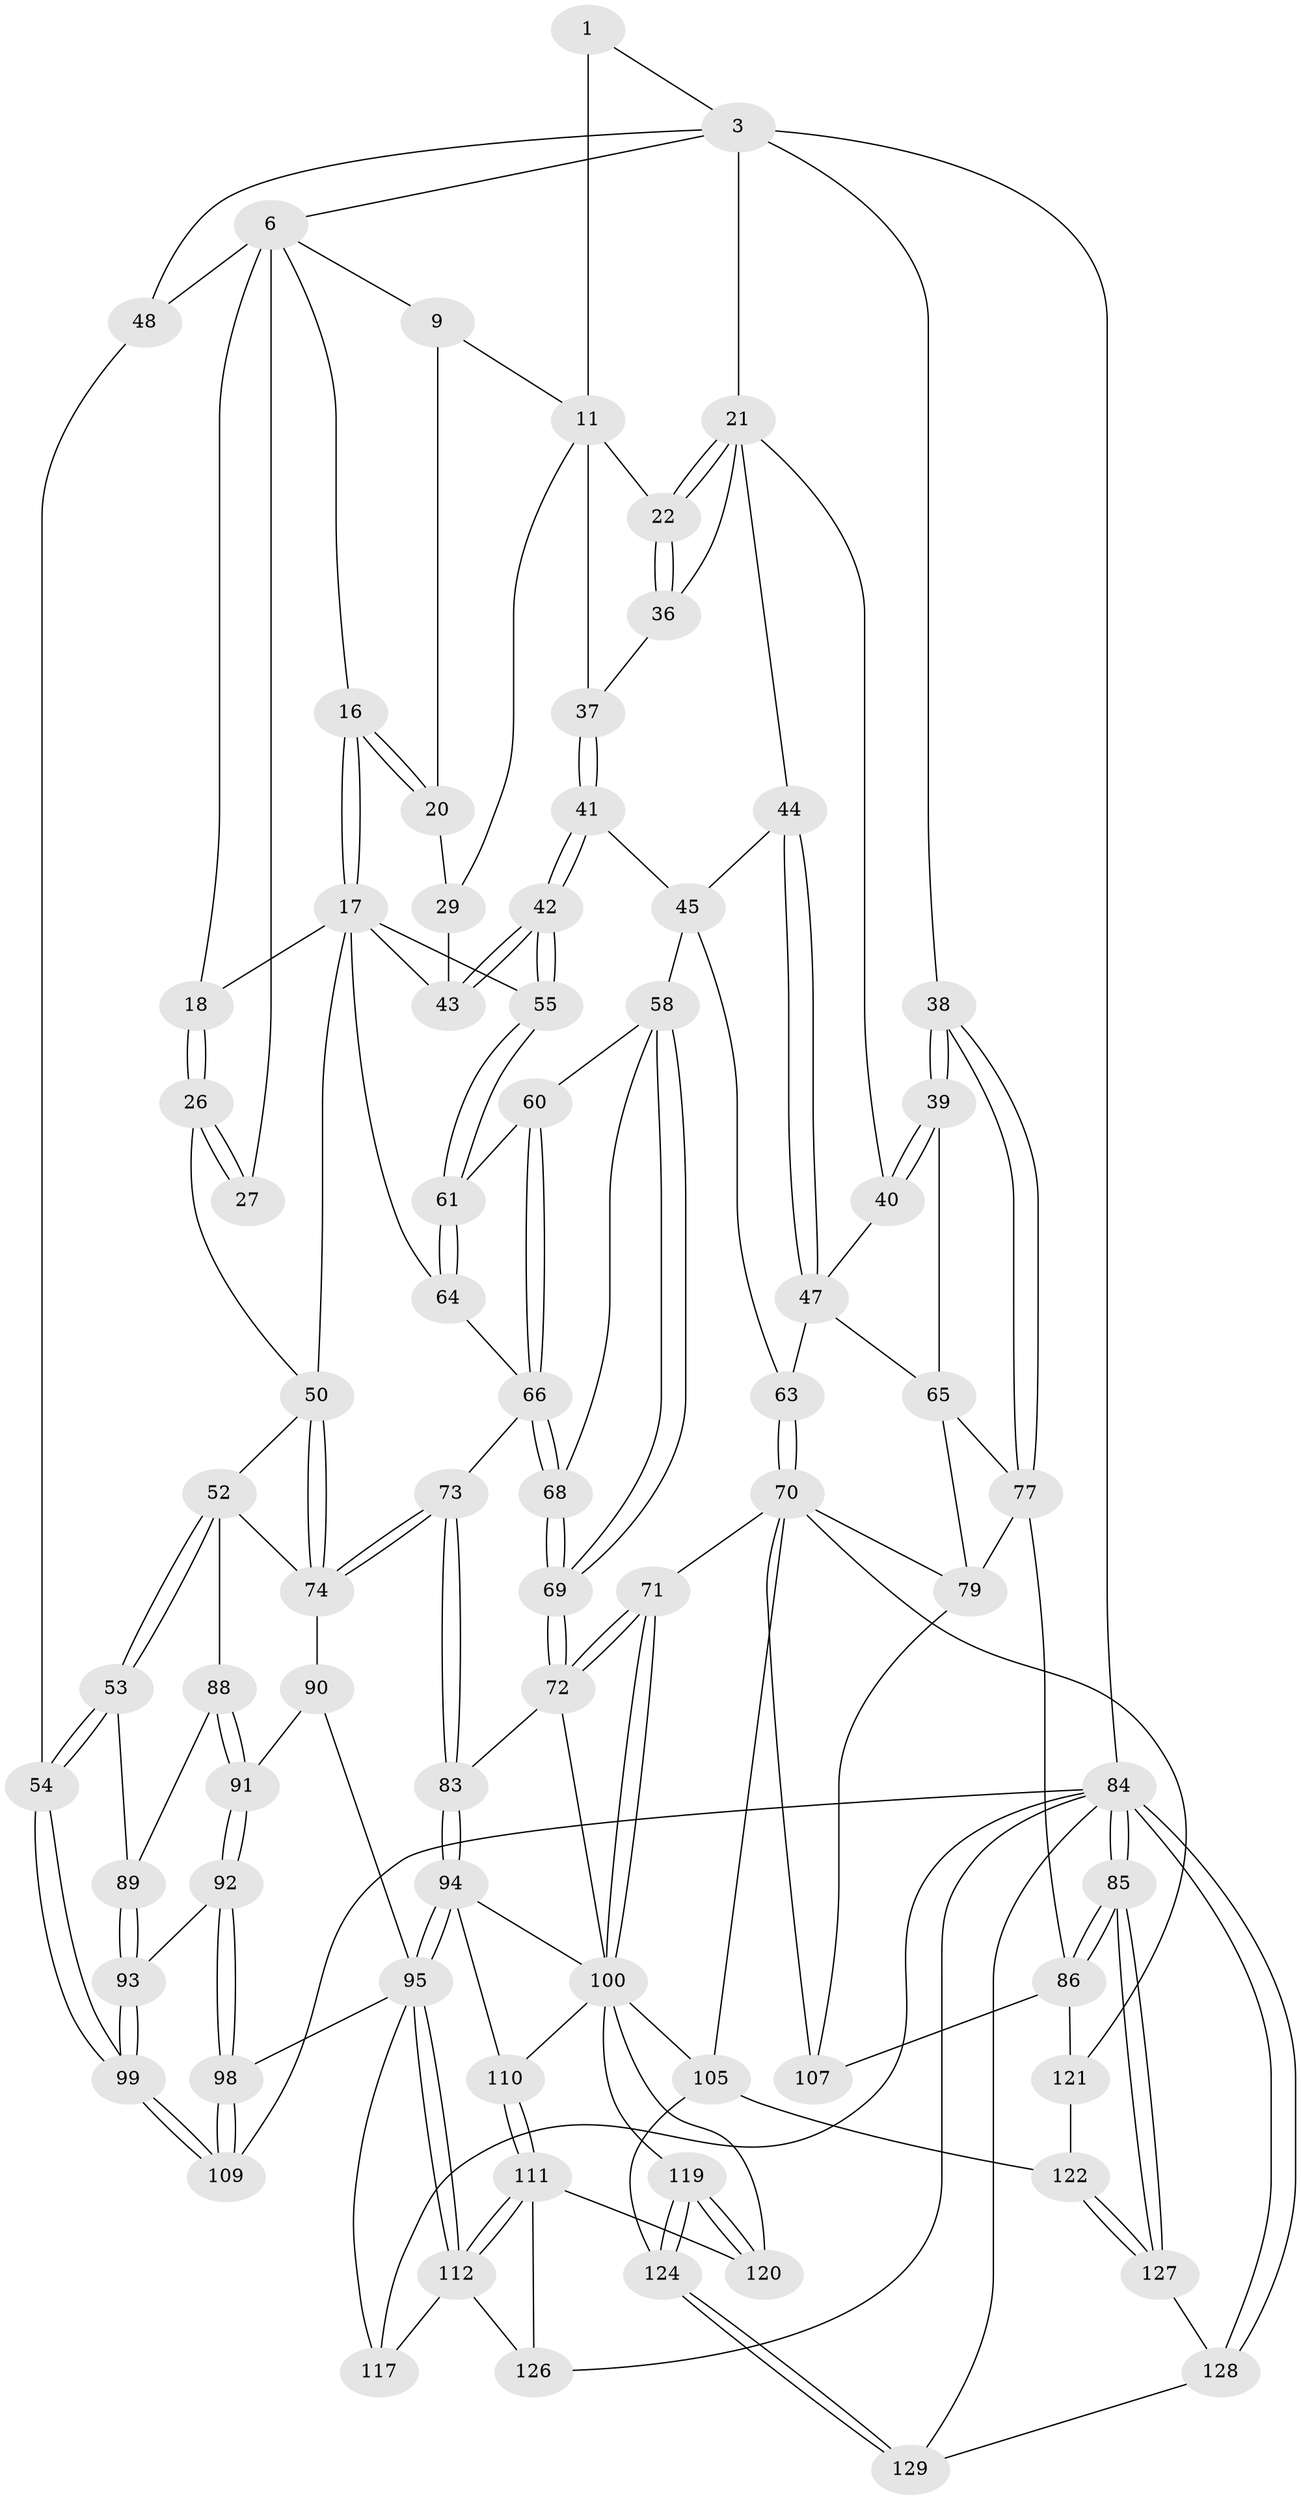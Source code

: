 // original degree distribution, {3: 0.023076923076923078, 4: 0.25384615384615383, 5: 0.46923076923076923, 6: 0.25384615384615383}
// Generated by graph-tools (version 1.1) at 2025/21/03/04/25 18:21:31]
// undirected, 78 vertices, 187 edges
graph export_dot {
graph [start="1"]
  node [color=gray90,style=filled];
  1 [pos="+0.5210664286092425+0",super="+2+10"];
  3 [pos="+0.7916145153957864+0",super="+4"];
  6 [pos="+0+0",super="+24+7"];
  9 [pos="+0.5208757708488362+0",super="+14"];
  11 [pos="+0.5598364889002758+0.12081510156693283",super="+23+12"];
  16 [pos="+0.30302368782759315+0.11660949724790566"];
  17 [pos="+0.30079438224578553+0.12421272480842745",super="+46"];
  18 [pos="+0.22466008121957562+0.19158721294250639"];
  20 [pos="+0.31662300153789336+0.11376535602855213"];
  21 [pos="+0.8258317209770731+0",super="+32"];
  22 [pos="+0.6919821582507913+0.13131330680380304"];
  26 [pos="+0.1985518172789071+0.23130158833629394"];
  27 [pos="+0.15071483930149884+0.21931684244573216"];
  29 [pos="+0.4449959710702112+0.1135319842149733",super="+31"];
  36 [pos="+0.6949523783945891+0.14801388100432136"];
  37 [pos="+0.64587827054484+0.20516023631842792"];
  38 [pos="+1+0.2541869952862948"];
  39 [pos="+1+0.2719546047929849"];
  40 [pos="+0.8766544013984953+0.22834082916921467"];
  41 [pos="+0.6119155377328102+0.29622493909269554"];
  42 [pos="+0.5675701032274045+0.30079329886510753"];
  43 [pos="+0.4983820149080776+0.2554428999956785"];
  44 [pos="+0.7520054198754423+0.28686358642500703"];
  45 [pos="+0.6642722183973273+0.31014367551072775",super="+57"];
  47 [pos="+0.8099118098109032+0.3202168340343045",super="+62"];
  48 [pos="+0+0.25850275247661303"];
  50 [pos="+0.36871276499455713+0.3769071074922697",super="+51"];
  52 [pos="+0.17292479630644236+0.39170316749081935",super="+76"];
  53 [pos="+0+0.4795901374721043"];
  54 [pos="+0+0.4990805705893913"];
  55 [pos="+0.5656183004359285+0.32481900654539686"];
  58 [pos="+0.6359423726062965+0.42171041565595524",super="+59"];
  60 [pos="+0.58759923686028+0.39308007574317994"];
  61 [pos="+0.5656259799054145+0.3283040670201747"];
  63 [pos="+0.794173533277123+0.5354258190300347"];
  64 [pos="+0.5142211698123165+0.43271565951012464"];
  65 [pos="+0.8664435572265099+0.4195747362754938",super="+78"];
  66 [pos="+0.5432212418131502+0.5007992404619303",super="+67"];
  68 [pos="+0.5960578461029832+0.5176159631389731"];
  69 [pos="+0.6111615419692906+0.5248108139489894"];
  70 [pos="+0.786493549930762+0.5656636612510781",super="+81"];
  71 [pos="+0.7584602858299575+0.5781698794241124"];
  72 [pos="+0.6705283745547326+0.5694498489554336",super="+82"];
  73 [pos="+0.4278006969114455+0.5307475377788207"];
  74 [pos="+0.41225729075016093+0.5220784925834494",super="+75"];
  77 [pos="+1+0.5612166817870335",super="+87"];
  79 [pos="+1+0.6210026693076457",super="+80"];
  83 [pos="+0.46140937846441815+0.6480590130735399"];
  84 [pos="+1+1",super="+115"];
  85 [pos="+1+1"];
  86 [pos="+1+0.94354151343676",super="+114"];
  88 [pos="+0.22624410967758316+0.5282903713730759"];
  89 [pos="+0.1666809848510121+0.5835636684338821"];
  90 [pos="+0.29792794197381545+0.6213563925831146"];
  91 [pos="+0.2291147399406862+0.6335428123257488"];
  92 [pos="+0.17008869761070358+0.6776390749770425"];
  93 [pos="+0.1619796434706844+0.663956836055813"];
  94 [pos="+0.4592067227136935+0.6687537468784017",super="+103"];
  95 [pos="+0.3622650737787599+0.7434500676919134",super="+96"];
  98 [pos="+0.17217388139178189+0.6899216298251248"];
  99 [pos="+0+0.5423596752495966"];
  100 [pos="+0.6847669669534846+0.7618357830903016",super="+106+101"];
  105 [pos="+0.7379175279079436+0.8034889619536398",super="+123"];
  107 [pos="+0.924538669209906+0.7281901286764614"];
  109 [pos="+0+1"];
  110 [pos="+0.5337233343615576+0.7943399967716969"];
  111 [pos="+0.4501381004440159+0.8465344550268492",super="+125"];
  112 [pos="+0.37937188273693123+0.7871259041952948",super="+116"];
  117 [pos="+0.15126888181572926+1"];
  119 [pos="+0.6368945093713461+1"];
  120 [pos="+0.590812170371445+0.9583056151344491"];
  121 [pos="+0.8806128701821635+0.8525528492714025"];
  122 [pos="+0.8689455364025518+0.8621093053875136"];
  124 [pos="+0.6398217880865319+1"];
  126 [pos="+0.3899453648959013+0.9526778769622521"];
  127 [pos="+0.8633117962807302+0.9157067081789796"];
  128 [pos="+0.7097800327061035+1"];
  129 [pos="+0.653122290064677+1"];
  1 -- 3;
  1 -- 11 [weight=2];
  3 -- 21 [weight=2];
  3 -- 48;
  3 -- 84 [weight=2];
  3 -- 6;
  3 -- 38;
  6 -- 48;
  6 -- 27 [weight=2];
  6 -- 16;
  6 -- 9;
  6 -- 18;
  9 -- 20;
  9 -- 11;
  11 -- 22;
  11 -- 37;
  11 -- 29;
  16 -- 17;
  16 -- 17;
  16 -- 20;
  16 -- 20;
  17 -- 18;
  17 -- 64;
  17 -- 50;
  17 -- 55;
  17 -- 43;
  18 -- 26;
  18 -- 26;
  20 -- 29;
  21 -- 22;
  21 -- 22;
  21 -- 36;
  21 -- 40;
  21 -- 44;
  22 -- 36;
  22 -- 36;
  26 -- 27;
  26 -- 27;
  26 -- 50;
  29 -- 43;
  36 -- 37;
  37 -- 41;
  37 -- 41;
  38 -- 39;
  38 -- 39;
  38 -- 77;
  38 -- 77;
  39 -- 40;
  39 -- 40;
  39 -- 65;
  40 -- 47;
  41 -- 42;
  41 -- 42;
  41 -- 45;
  42 -- 43;
  42 -- 43;
  42 -- 55;
  42 -- 55;
  44 -- 45;
  44 -- 47;
  44 -- 47;
  45 -- 58;
  45 -- 63;
  47 -- 65;
  47 -- 63;
  48 -- 54;
  50 -- 74;
  50 -- 74;
  50 -- 52;
  52 -- 53;
  52 -- 53;
  52 -- 88;
  52 -- 74;
  53 -- 54;
  53 -- 54;
  53 -- 89;
  54 -- 99;
  54 -- 99;
  55 -- 61;
  55 -- 61;
  58 -- 69;
  58 -- 69;
  58 -- 60;
  58 -- 68;
  60 -- 61;
  60 -- 66;
  60 -- 66;
  61 -- 64;
  61 -- 64;
  63 -- 70;
  63 -- 70;
  64 -- 66;
  65 -- 77;
  65 -- 79;
  66 -- 68;
  66 -- 68;
  66 -- 73;
  68 -- 69;
  68 -- 69;
  69 -- 72;
  69 -- 72;
  70 -- 71;
  70 -- 121;
  70 -- 105;
  70 -- 107;
  70 -- 79;
  71 -- 72;
  71 -- 72;
  71 -- 100;
  71 -- 100;
  72 -- 83;
  72 -- 100;
  73 -- 74;
  73 -- 74;
  73 -- 83;
  73 -- 83;
  74 -- 90;
  77 -- 86;
  77 -- 79;
  79 -- 107;
  83 -- 94;
  83 -- 94;
  84 -- 85;
  84 -- 85;
  84 -- 128;
  84 -- 128;
  84 -- 129;
  84 -- 117;
  84 -- 109;
  84 -- 126;
  85 -- 86;
  85 -- 86;
  85 -- 127;
  85 -- 127;
  86 -- 121;
  86 -- 107;
  88 -- 89;
  88 -- 91;
  88 -- 91;
  89 -- 93;
  89 -- 93;
  90 -- 91;
  90 -- 95;
  91 -- 92;
  91 -- 92;
  92 -- 93;
  92 -- 98;
  92 -- 98;
  93 -- 99;
  93 -- 99;
  94 -- 95;
  94 -- 95;
  94 -- 110;
  94 -- 100;
  95 -- 112;
  95 -- 112;
  95 -- 117;
  95 -- 98;
  98 -- 109;
  98 -- 109;
  99 -- 109;
  99 -- 109;
  100 -- 105;
  100 -- 119;
  100 -- 110;
  100 -- 120;
  105 -- 122;
  105 -- 124;
  110 -- 111;
  110 -- 111;
  111 -- 112;
  111 -- 112;
  111 -- 120;
  111 -- 126;
  112 -- 117;
  112 -- 126;
  119 -- 120;
  119 -- 120;
  119 -- 124;
  119 -- 124;
  121 -- 122;
  122 -- 127;
  122 -- 127;
  124 -- 129;
  124 -- 129;
  127 -- 128;
  128 -- 129;
}
